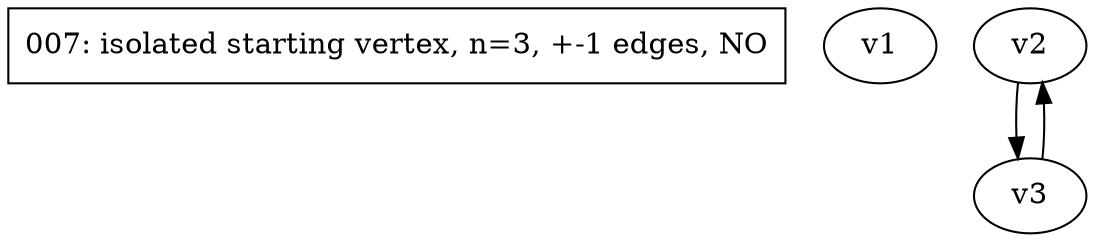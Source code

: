 digraph test007 {
	d[label="007: isolated starting vertex, n=3, +-1 edges, NO" shape=box]
	v1
	v2
	v3
	v2 -> v3;
	v3 -> v2;
}
